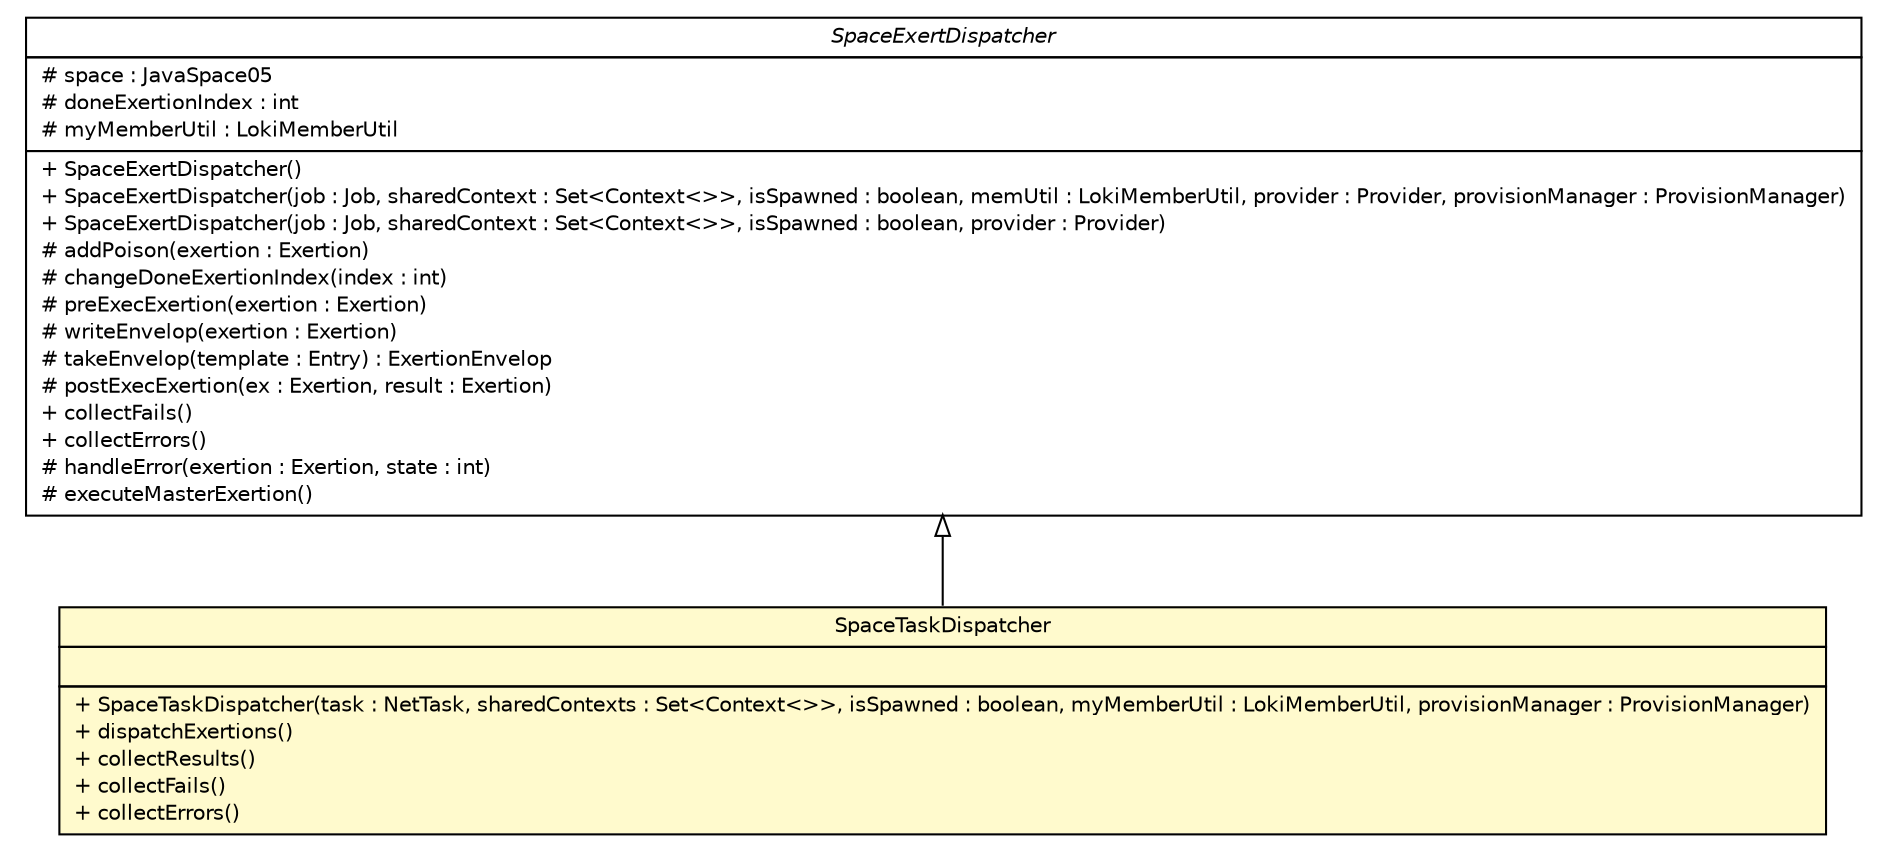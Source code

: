 #!/usr/local/bin/dot
#
# Class diagram 
# Generated by UMLGraph version R5_6 (http://www.umlgraph.org/)
#

digraph G {
	edge [fontname="Helvetica",fontsize=10,labelfontname="Helvetica",labelfontsize=10];
	node [fontname="Helvetica",fontsize=10,shape=plaintext];
	nodesep=0.25;
	ranksep=0.5;
	// sorcer.core.dispatch.SpaceExertDispatcher
	c339432 [label=<<table title="sorcer.core.dispatch.SpaceExertDispatcher" border="0" cellborder="1" cellspacing="0" cellpadding="2" port="p" href="./SpaceExertDispatcher.html">
		<tr><td><table border="0" cellspacing="0" cellpadding="1">
<tr><td align="center" balign="center"><font face="Helvetica-Oblique"> SpaceExertDispatcher </font></td></tr>
		</table></td></tr>
		<tr><td><table border="0" cellspacing="0" cellpadding="1">
<tr><td align="left" balign="left"> # space : JavaSpace05 </td></tr>
<tr><td align="left" balign="left"> # doneExertionIndex : int </td></tr>
<tr><td align="left" balign="left"> # myMemberUtil : LokiMemberUtil </td></tr>
		</table></td></tr>
		<tr><td><table border="0" cellspacing="0" cellpadding="1">
<tr><td align="left" balign="left"> + SpaceExertDispatcher() </td></tr>
<tr><td align="left" balign="left"> + SpaceExertDispatcher(job : Job, sharedContext : Set&lt;Context&lt;&gt;&gt;, isSpawned : boolean, memUtil : LokiMemberUtil, provider : Provider, provisionManager : ProvisionManager) </td></tr>
<tr><td align="left" balign="left"> + SpaceExertDispatcher(job : Job, sharedContext : Set&lt;Context&lt;&gt;&gt;, isSpawned : boolean, provider : Provider) </td></tr>
<tr><td align="left" balign="left"> # addPoison(exertion : Exertion) </td></tr>
<tr><td align="left" balign="left"> # changeDoneExertionIndex(index : int) </td></tr>
<tr><td align="left" balign="left"> # preExecExertion(exertion : Exertion) </td></tr>
<tr><td align="left" balign="left"> # writeEnvelop(exertion : Exertion) </td></tr>
<tr><td align="left" balign="left"> # takeEnvelop(template : Entry) : ExertionEnvelop </td></tr>
<tr><td align="left" balign="left"> # postExecExertion(ex : Exertion, result : Exertion) </td></tr>
<tr><td align="left" balign="left"> + collectFails() </td></tr>
<tr><td align="left" balign="left"> + collectErrors() </td></tr>
<tr><td align="left" balign="left"> # handleError(exertion : Exertion, state : int) </td></tr>
<tr><td align="left" balign="left"> # executeMasterExertion() </td></tr>
		</table></td></tr>
		</table>>, URL="./SpaceExertDispatcher.html", fontname="Helvetica", fontcolor="black", fontsize=10.0];
	// sorcer.core.dispatch.SpaceTaskDispatcher
	c339443 [label=<<table title="sorcer.core.dispatch.SpaceTaskDispatcher" border="0" cellborder="1" cellspacing="0" cellpadding="2" port="p" bgcolor="lemonChiffon" href="./SpaceTaskDispatcher.html">
		<tr><td><table border="0" cellspacing="0" cellpadding="1">
<tr><td align="center" balign="center"> SpaceTaskDispatcher </td></tr>
		</table></td></tr>
		<tr><td><table border="0" cellspacing="0" cellpadding="1">
<tr><td align="left" balign="left">  </td></tr>
		</table></td></tr>
		<tr><td><table border="0" cellspacing="0" cellpadding="1">
<tr><td align="left" balign="left"> + SpaceTaskDispatcher(task : NetTask, sharedContexts : Set&lt;Context&lt;&gt;&gt;, isSpawned : boolean, myMemberUtil : LokiMemberUtil, provisionManager : ProvisionManager) </td></tr>
<tr><td align="left" balign="left"> + dispatchExertions() </td></tr>
<tr><td align="left" balign="left"> + collectResults() </td></tr>
<tr><td align="left" balign="left"> + collectFails() </td></tr>
<tr><td align="left" balign="left"> + collectErrors() </td></tr>
		</table></td></tr>
		</table>>, URL="./SpaceTaskDispatcher.html", fontname="Helvetica", fontcolor="black", fontsize=10.0];
	//sorcer.core.dispatch.SpaceTaskDispatcher extends sorcer.core.dispatch.SpaceExertDispatcher
	c339432:p -> c339443:p [dir=back,arrowtail=empty];
}

